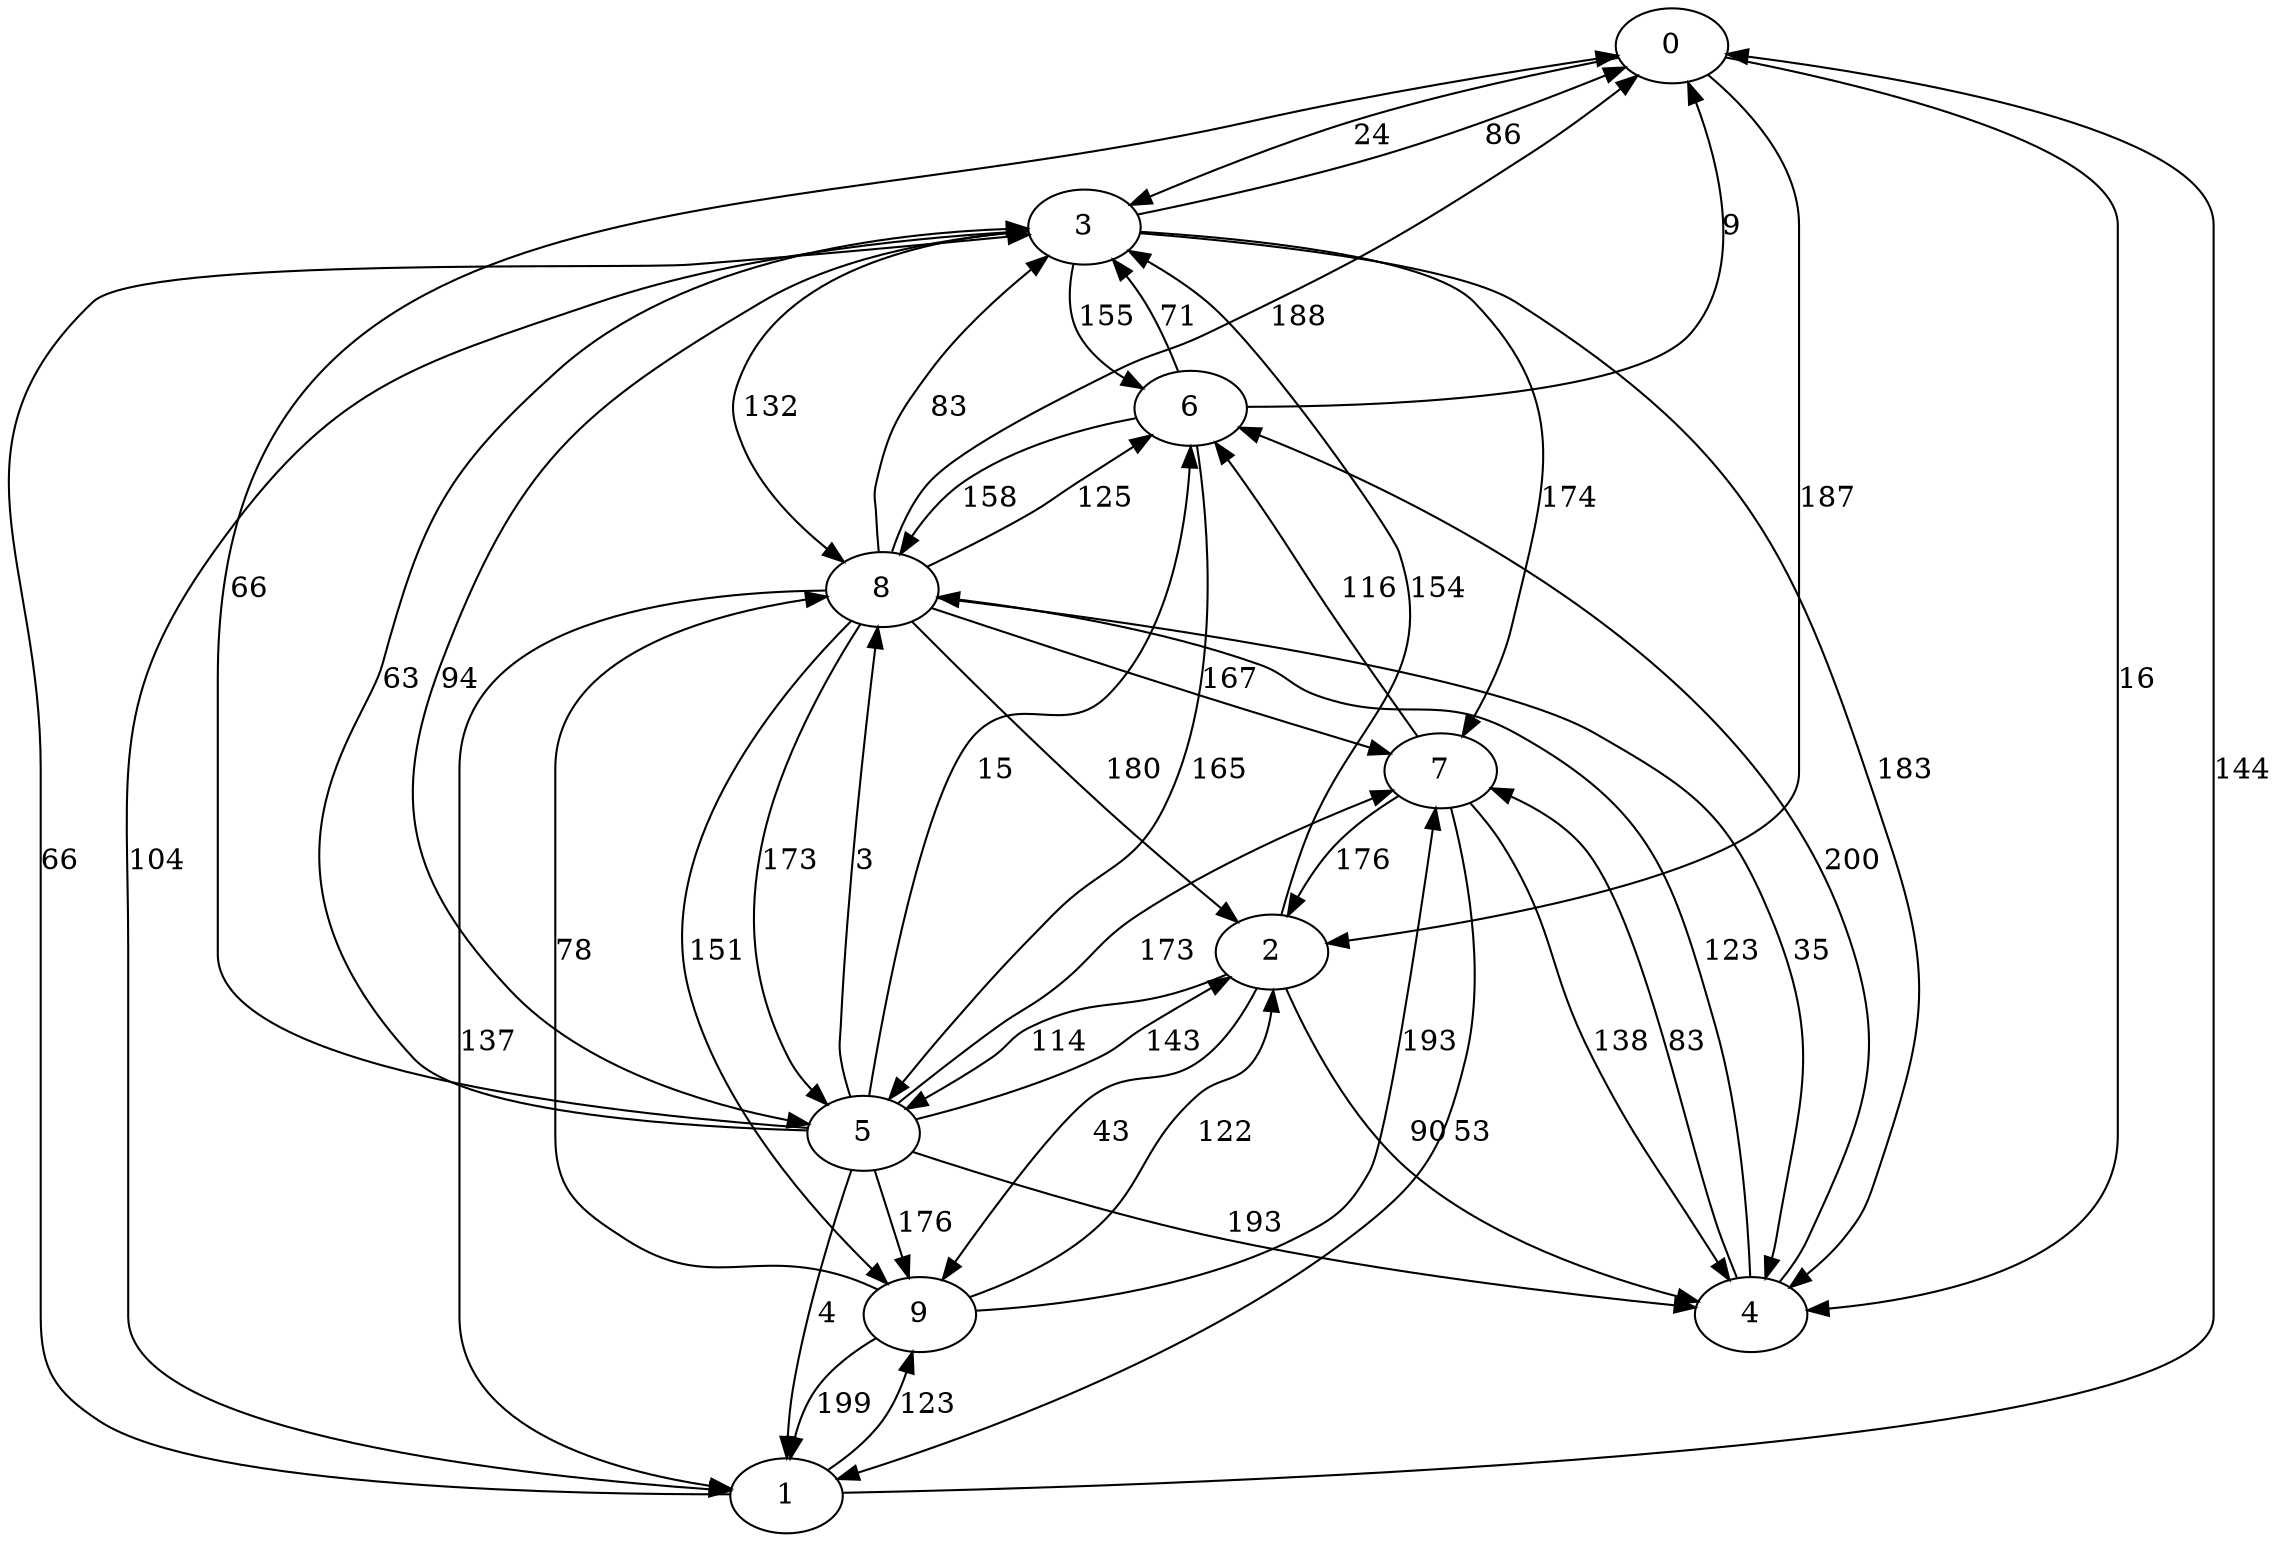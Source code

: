 digraph {
	0 -> 3 [ label=24  ];
	3 -> 5 [ label=94  ];
	5 -> 2 [ label=143  ];
	2 -> 4 [ label=90  ];
	4 -> 8 [ label=123  ];
	8 -> 1 [ label=137  ];
	1 -> 9 [ label=123  ];
	9 -> 7 [ label=193  ];
	7 -> 6 [ label=116  ];
	6 -> 0 [ label=9  ];
	2 -> 3 [ label=154  ];
	5 -> 6 [ label=15  ];
	5 -> 7 [ label=173  ];
	3 -> 0 [ label=86  ];
	5 -> 9 [ label=176  ];
	3 -> 8 [ label=132  ];
	9 -> 1 [ label=199  ];
	9 -> 2 [ label=122  ];
	3 -> 4 [ label=183  ];
	3 -> 7 [ label=174  ];
	1 -> 3 [ label=66  ];
	4 -> 7 [ label=83  ];
	1 -> 0 [ label=144  ];
	4 -> 6 [ label=200  ];
	5 -> 1 [ label=4  ];
	8 -> 3 [ label=83  ];
	3 -> 1 [ label=104  ];
	2 -> 9 [ label=43  ];
	5 -> 3 [ label=63  ];
	2 -> 5 [ label=114  ];
	7 -> 2 [ label=176  ];
	8 -> 4 [ label=35  ];
	0 -> 4 [ label=16  ];
	8 -> 5 [ label=173  ];
	6 -> 3 [ label=71  ];
	8 -> 7 [ label=167  ];
	8 -> 6 [ label=125  ];
	5 -> 4 [ label=193  ];
	0 -> 2 [ label=187  ];
	3 -> 6 [ label=155  ];
	9 -> 8 [ label=78  ];
	6 -> 8 [ label=158  ];
	5 -> 0 [ label=66  ];
	8 -> 9 [ label=151  ];
	7 -> 1 [ label=53  ];
	6 -> 5 [ label=165  ];
	8 -> 0 [ label=188  ];
	7 -> 4 [ label=138  ];
	8 -> 2 [ label=180  ];
	5 -> 8 [ label=3  ];
}
